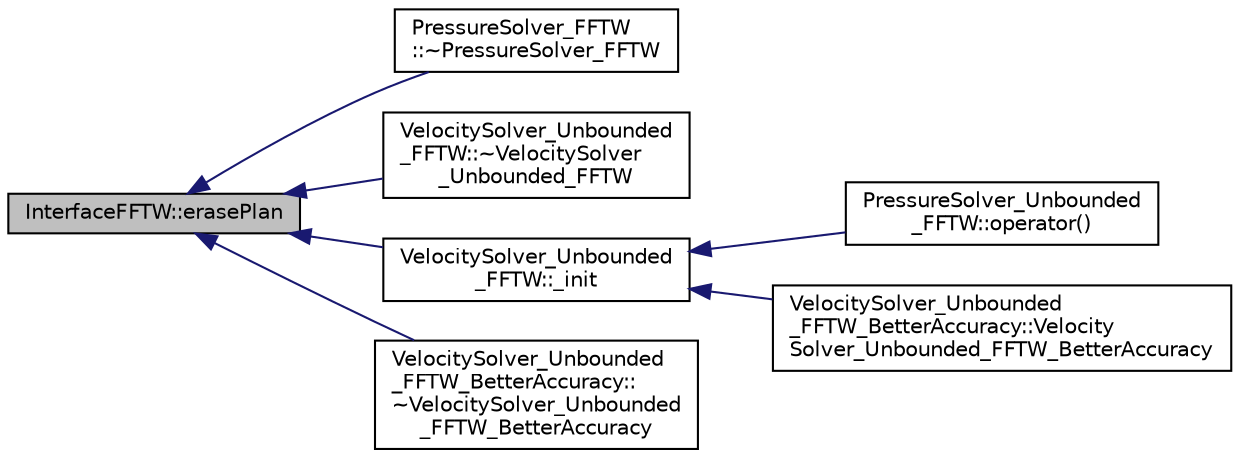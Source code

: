 digraph "InterfaceFFTW::erasePlan"
{
  edge [fontname="Helvetica",fontsize="10",labelfontname="Helvetica",labelfontsize="10"];
  node [fontname="Helvetica",fontsize="10",shape=record];
  rankdir="LR";
  Node1 [label="InterfaceFFTW::erasePlan",height=0.2,width=0.4,color="black", fillcolor="grey75", style="filled", fontcolor="black"];
  Node1 -> Node2 [dir="back",color="midnightblue",fontsize="10",style="solid",fontname="Helvetica"];
  Node2 [label="PressureSolver_FFTW\l::~PressureSolver_FFTW",height=0.2,width=0.4,color="black", fillcolor="white", style="filled",URL="$class_pressure_solver___f_f_t_w.html#ab241e86be401eb5471d610f39c3a7a74"];
  Node1 -> Node3 [dir="back",color="midnightblue",fontsize="10",style="solid",fontname="Helvetica"];
  Node3 [label="VelocitySolver_Unbounded\l_FFTW::~VelocitySolver\l_Unbounded_FFTW",height=0.2,width=0.4,color="black", fillcolor="white", style="filled",URL="$class_velocity_solver___unbounded___f_f_t_w.html#a0a5e8585f426b49c9cb189bd28173e6f"];
  Node1 -> Node4 [dir="back",color="midnightblue",fontsize="10",style="solid",fontname="Helvetica"];
  Node4 [label="VelocitySolver_Unbounded\l_FFTW::_init",height=0.2,width=0.4,color="black", fillcolor="white", style="filled",URL="$class_velocity_solver___unbounded___f_f_t_w.html#a438430f0e53d259baa46539c2ba5acbc"];
  Node4 -> Node5 [dir="back",color="midnightblue",fontsize="10",style="solid",fontname="Helvetica"];
  Node5 [label="PressureSolver_Unbounded\l_FFTW::operator()",height=0.2,width=0.4,color="black", fillcolor="white", style="filled",URL="$class_pressure_solver___unbounded___f_f_t_w.html#af38fd881b74dd1d7c8e251156b0eae2c"];
  Node4 -> Node6 [dir="back",color="midnightblue",fontsize="10",style="solid",fontname="Helvetica"];
  Node6 [label="VelocitySolver_Unbounded\l_FFTW_BetterAccuracy::Velocity\lSolver_Unbounded_FFTW_BetterAccuracy",height=0.2,width=0.4,color="black", fillcolor="white", style="filled",URL="$class_velocity_solver___unbounded___f_f_t_w___better_accuracy.html#a83c87183908cd6a75e46c789156db1de"];
  Node1 -> Node7 [dir="back",color="midnightblue",fontsize="10",style="solid",fontname="Helvetica"];
  Node7 [label="VelocitySolver_Unbounded\l_FFTW_BetterAccuracy::\l~VelocitySolver_Unbounded\l_FFTW_BetterAccuracy",height=0.2,width=0.4,color="black", fillcolor="white", style="filled",URL="$class_velocity_solver___unbounded___f_f_t_w___better_accuracy.html#abc43c362d0de7b3b256b1989ff316aa7"];
}
